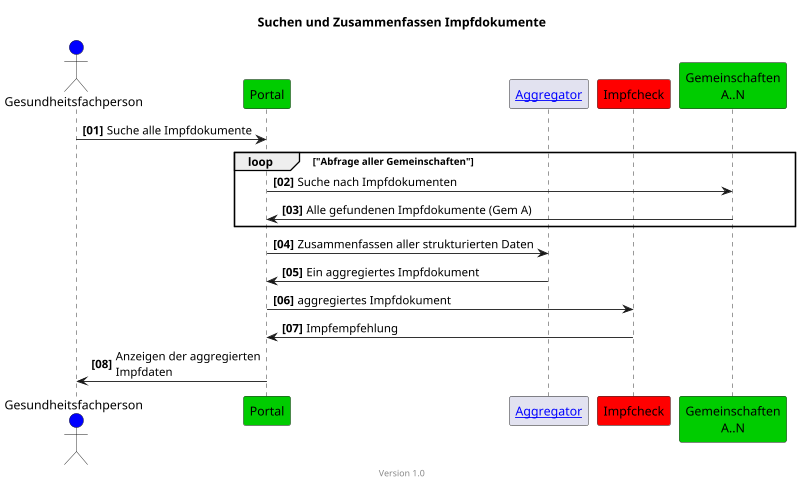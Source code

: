 @startuml
title Suchen und Zusammenfassen Impfdokumente
footer Version 1.0
skinparam responseMessageBelowArrow true
scale max 800 width

actor Gesundheitsfachperson AS Arzt #blue
participant "Portal" #00CC00
participant "[[aggregator.html Aggregator]]" as aggr
participant "Impfcheck" #red

participant "Gemeinschaften\nA..N" #00CC00

autonumber "<b>[00]"
Arzt -> "Portal": Suche alle Impfdokumente
loop "Abfrage aller Gemeinschaften"
"Portal" -> "Gemeinschaften\nA..N": Suche nach Impfdokumenten
"Gemeinschaften\nA..N" -> "Portal": Alle gefundenen Impfdokumente (Gem A)
end
"Portal" -> aggr: Zusammenfassen aller strukturierten Daten
aggr ->  "Portal": Ein aggregiertes Impfdokument
' "Portal" -> "Portal": Pseudonymisieren
"Portal" ->  "Impfcheck": aggregiertes Impfdokument
"Impfcheck" -> "Portal": Impfempfehlung
"Portal" -> Arzt: Anzeigen der aggregierten\nImpfdaten

@enduml
